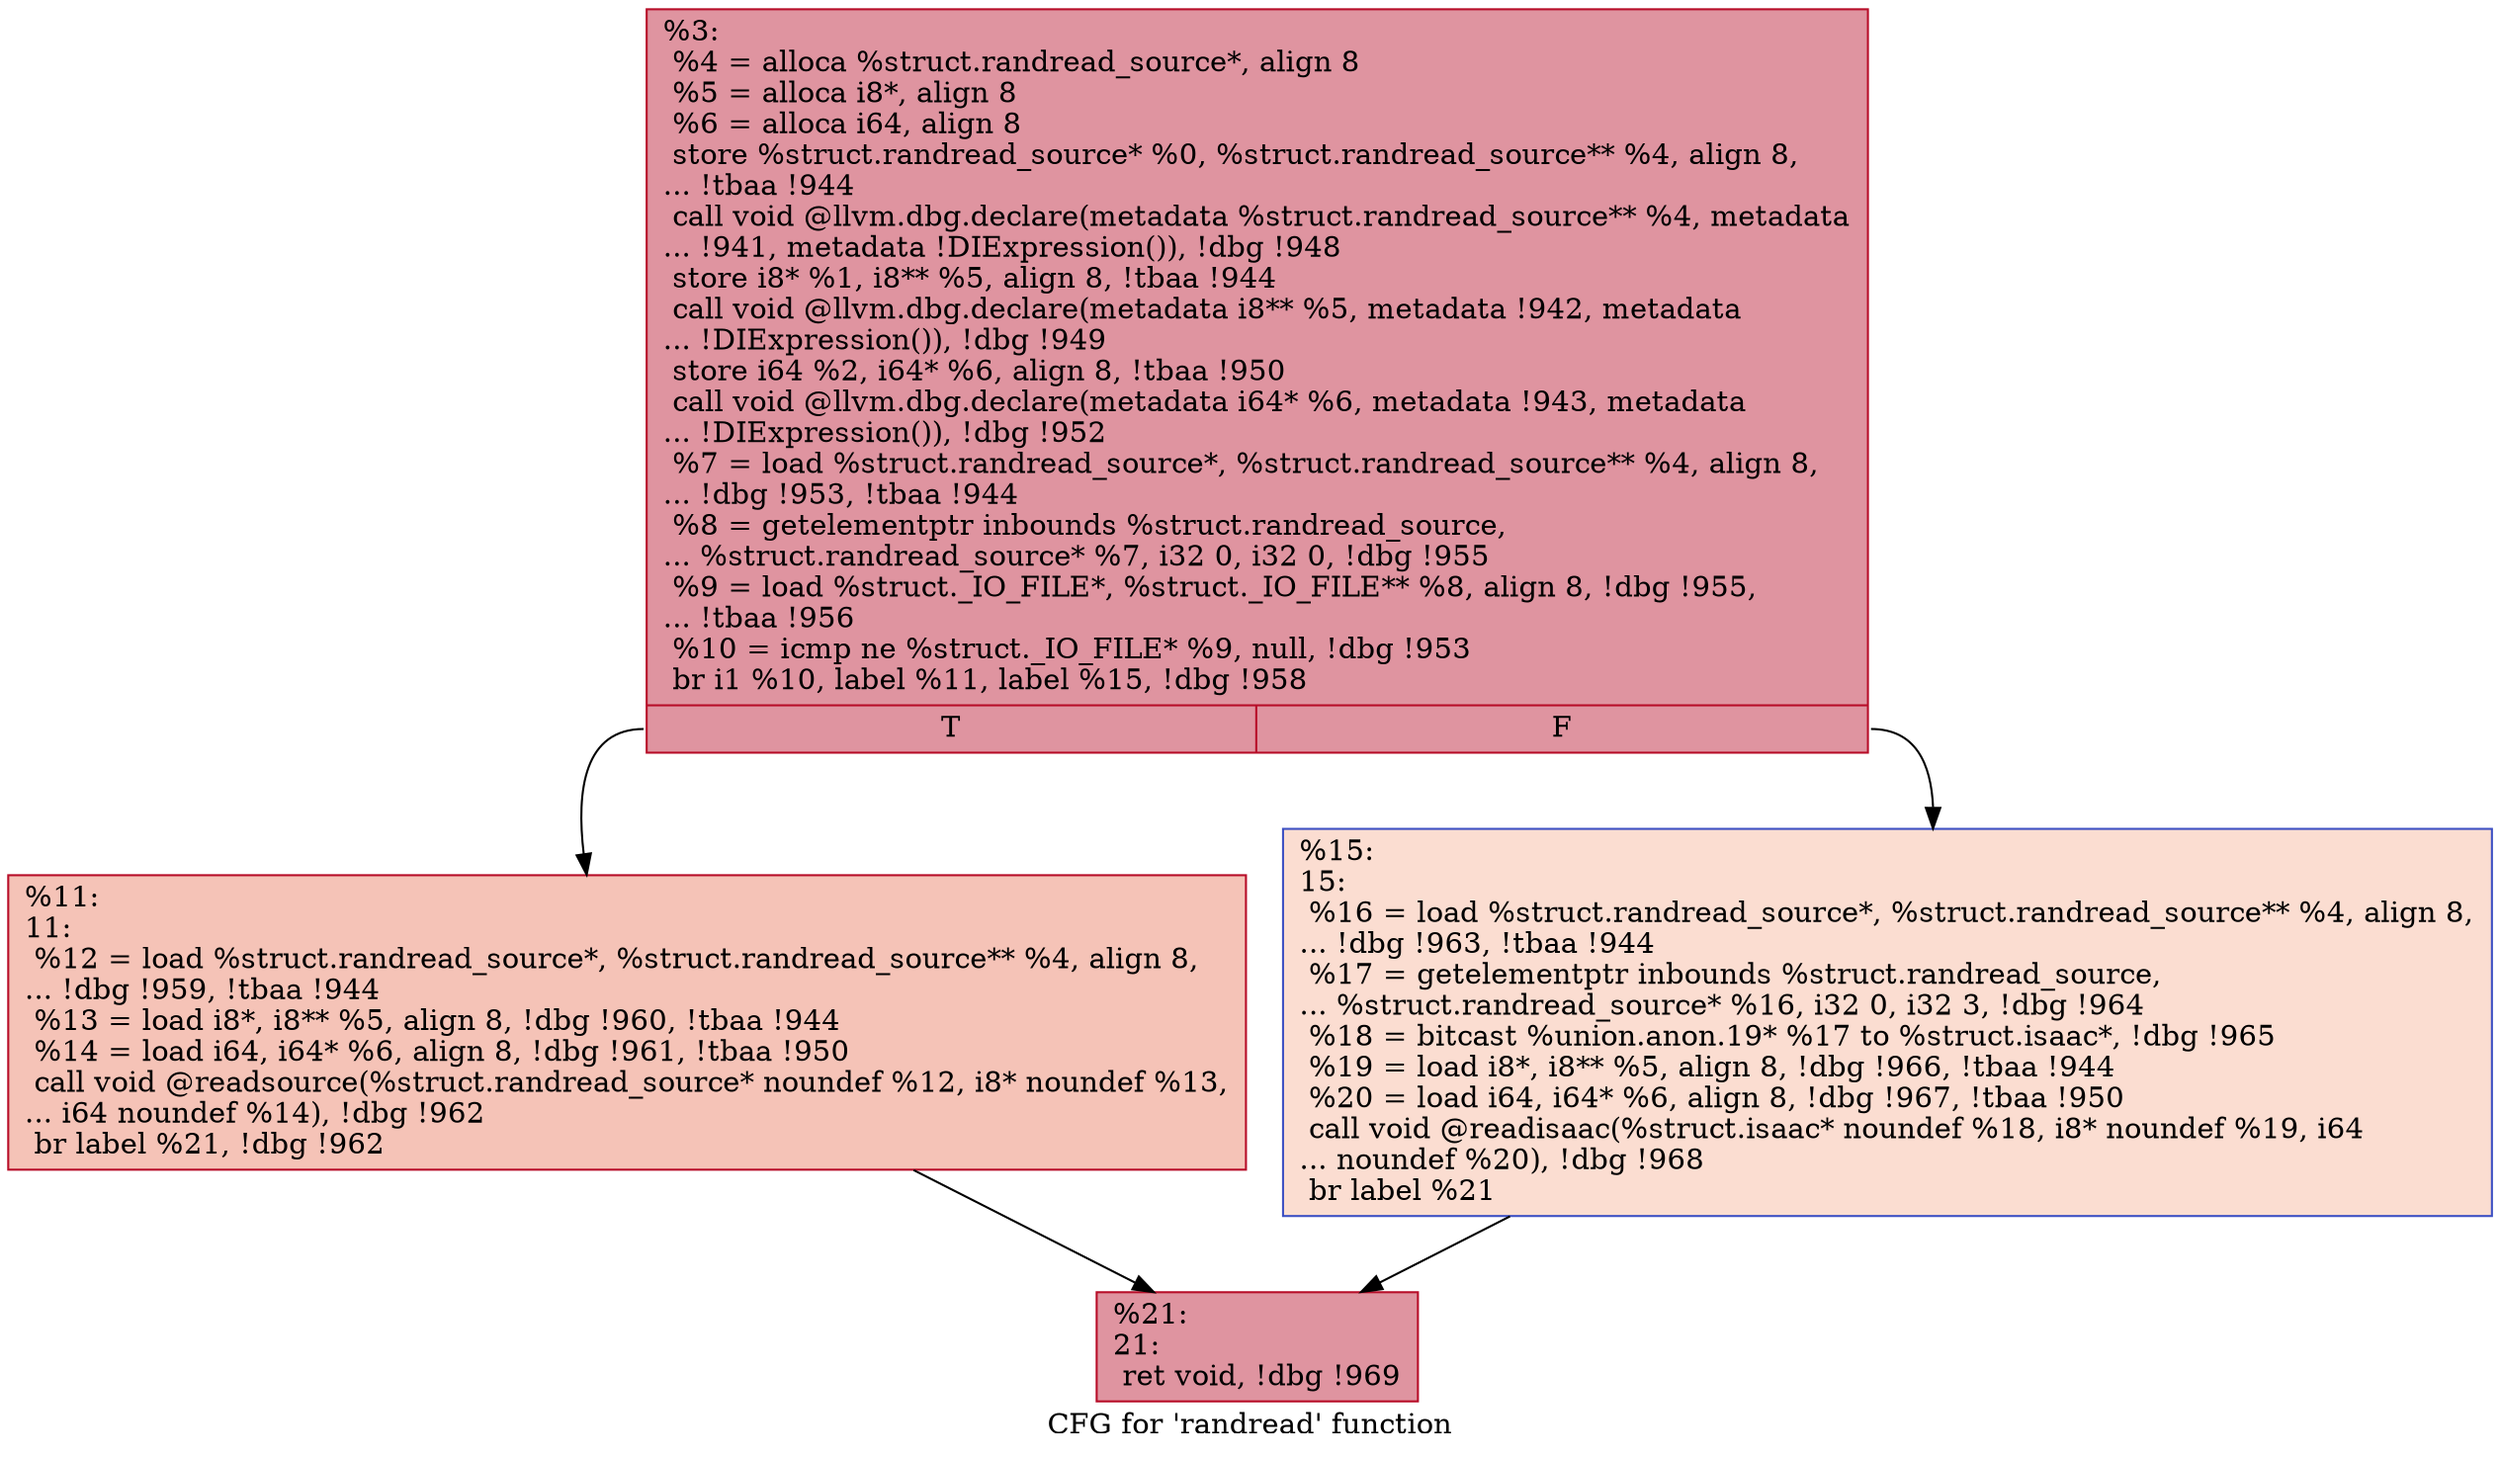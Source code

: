 digraph "CFG for 'randread' function" {
	label="CFG for 'randread' function";

	Node0x24eada0 [shape=record,color="#b70d28ff", style=filled, fillcolor="#b70d2870",label="{%3:\l  %4 = alloca %struct.randread_source*, align 8\l  %5 = alloca i8*, align 8\l  %6 = alloca i64, align 8\l  store %struct.randread_source* %0, %struct.randread_source** %4, align 8,\l... !tbaa !944\l  call void @llvm.dbg.declare(metadata %struct.randread_source** %4, metadata\l... !941, metadata !DIExpression()), !dbg !948\l  store i8* %1, i8** %5, align 8, !tbaa !944\l  call void @llvm.dbg.declare(metadata i8** %5, metadata !942, metadata\l... !DIExpression()), !dbg !949\l  store i64 %2, i64* %6, align 8, !tbaa !950\l  call void @llvm.dbg.declare(metadata i64* %6, metadata !943, metadata\l... !DIExpression()), !dbg !952\l  %7 = load %struct.randread_source*, %struct.randread_source** %4, align 8,\l... !dbg !953, !tbaa !944\l  %8 = getelementptr inbounds %struct.randread_source,\l... %struct.randread_source* %7, i32 0, i32 0, !dbg !955\l  %9 = load %struct._IO_FILE*, %struct._IO_FILE** %8, align 8, !dbg !955,\l... !tbaa !956\l  %10 = icmp ne %struct._IO_FILE* %9, null, !dbg !953\l  br i1 %10, label %11, label %15, !dbg !958\l|{<s0>T|<s1>F}}"];
	Node0x24eada0:s0 -> Node0x24eae20;
	Node0x24eada0:s1 -> Node0x24eae70;
	Node0x24eae20 [shape=record,color="#b70d28ff", style=filled, fillcolor="#e8765c70",label="{%11:\l11:                                               \l  %12 = load %struct.randread_source*, %struct.randread_source** %4, align 8,\l... !dbg !959, !tbaa !944\l  %13 = load i8*, i8** %5, align 8, !dbg !960, !tbaa !944\l  %14 = load i64, i64* %6, align 8, !dbg !961, !tbaa !950\l  call void @readsource(%struct.randread_source* noundef %12, i8* noundef %13,\l... i64 noundef %14), !dbg !962\l  br label %21, !dbg !962\l}"];
	Node0x24eae20 -> Node0x24eaec0;
	Node0x24eae70 [shape=record,color="#3d50c3ff", style=filled, fillcolor="#f7b39670",label="{%15:\l15:                                               \l  %16 = load %struct.randread_source*, %struct.randread_source** %4, align 8,\l... !dbg !963, !tbaa !944\l  %17 = getelementptr inbounds %struct.randread_source,\l... %struct.randread_source* %16, i32 0, i32 3, !dbg !964\l  %18 = bitcast %union.anon.19* %17 to %struct.isaac*, !dbg !965\l  %19 = load i8*, i8** %5, align 8, !dbg !966, !tbaa !944\l  %20 = load i64, i64* %6, align 8, !dbg !967, !tbaa !950\l  call void @readisaac(%struct.isaac* noundef %18, i8* noundef %19, i64\l... noundef %20), !dbg !968\l  br label %21\l}"];
	Node0x24eae70 -> Node0x24eaec0;
	Node0x24eaec0 [shape=record,color="#b70d28ff", style=filled, fillcolor="#b70d2870",label="{%21:\l21:                                               \l  ret void, !dbg !969\l}"];
}
